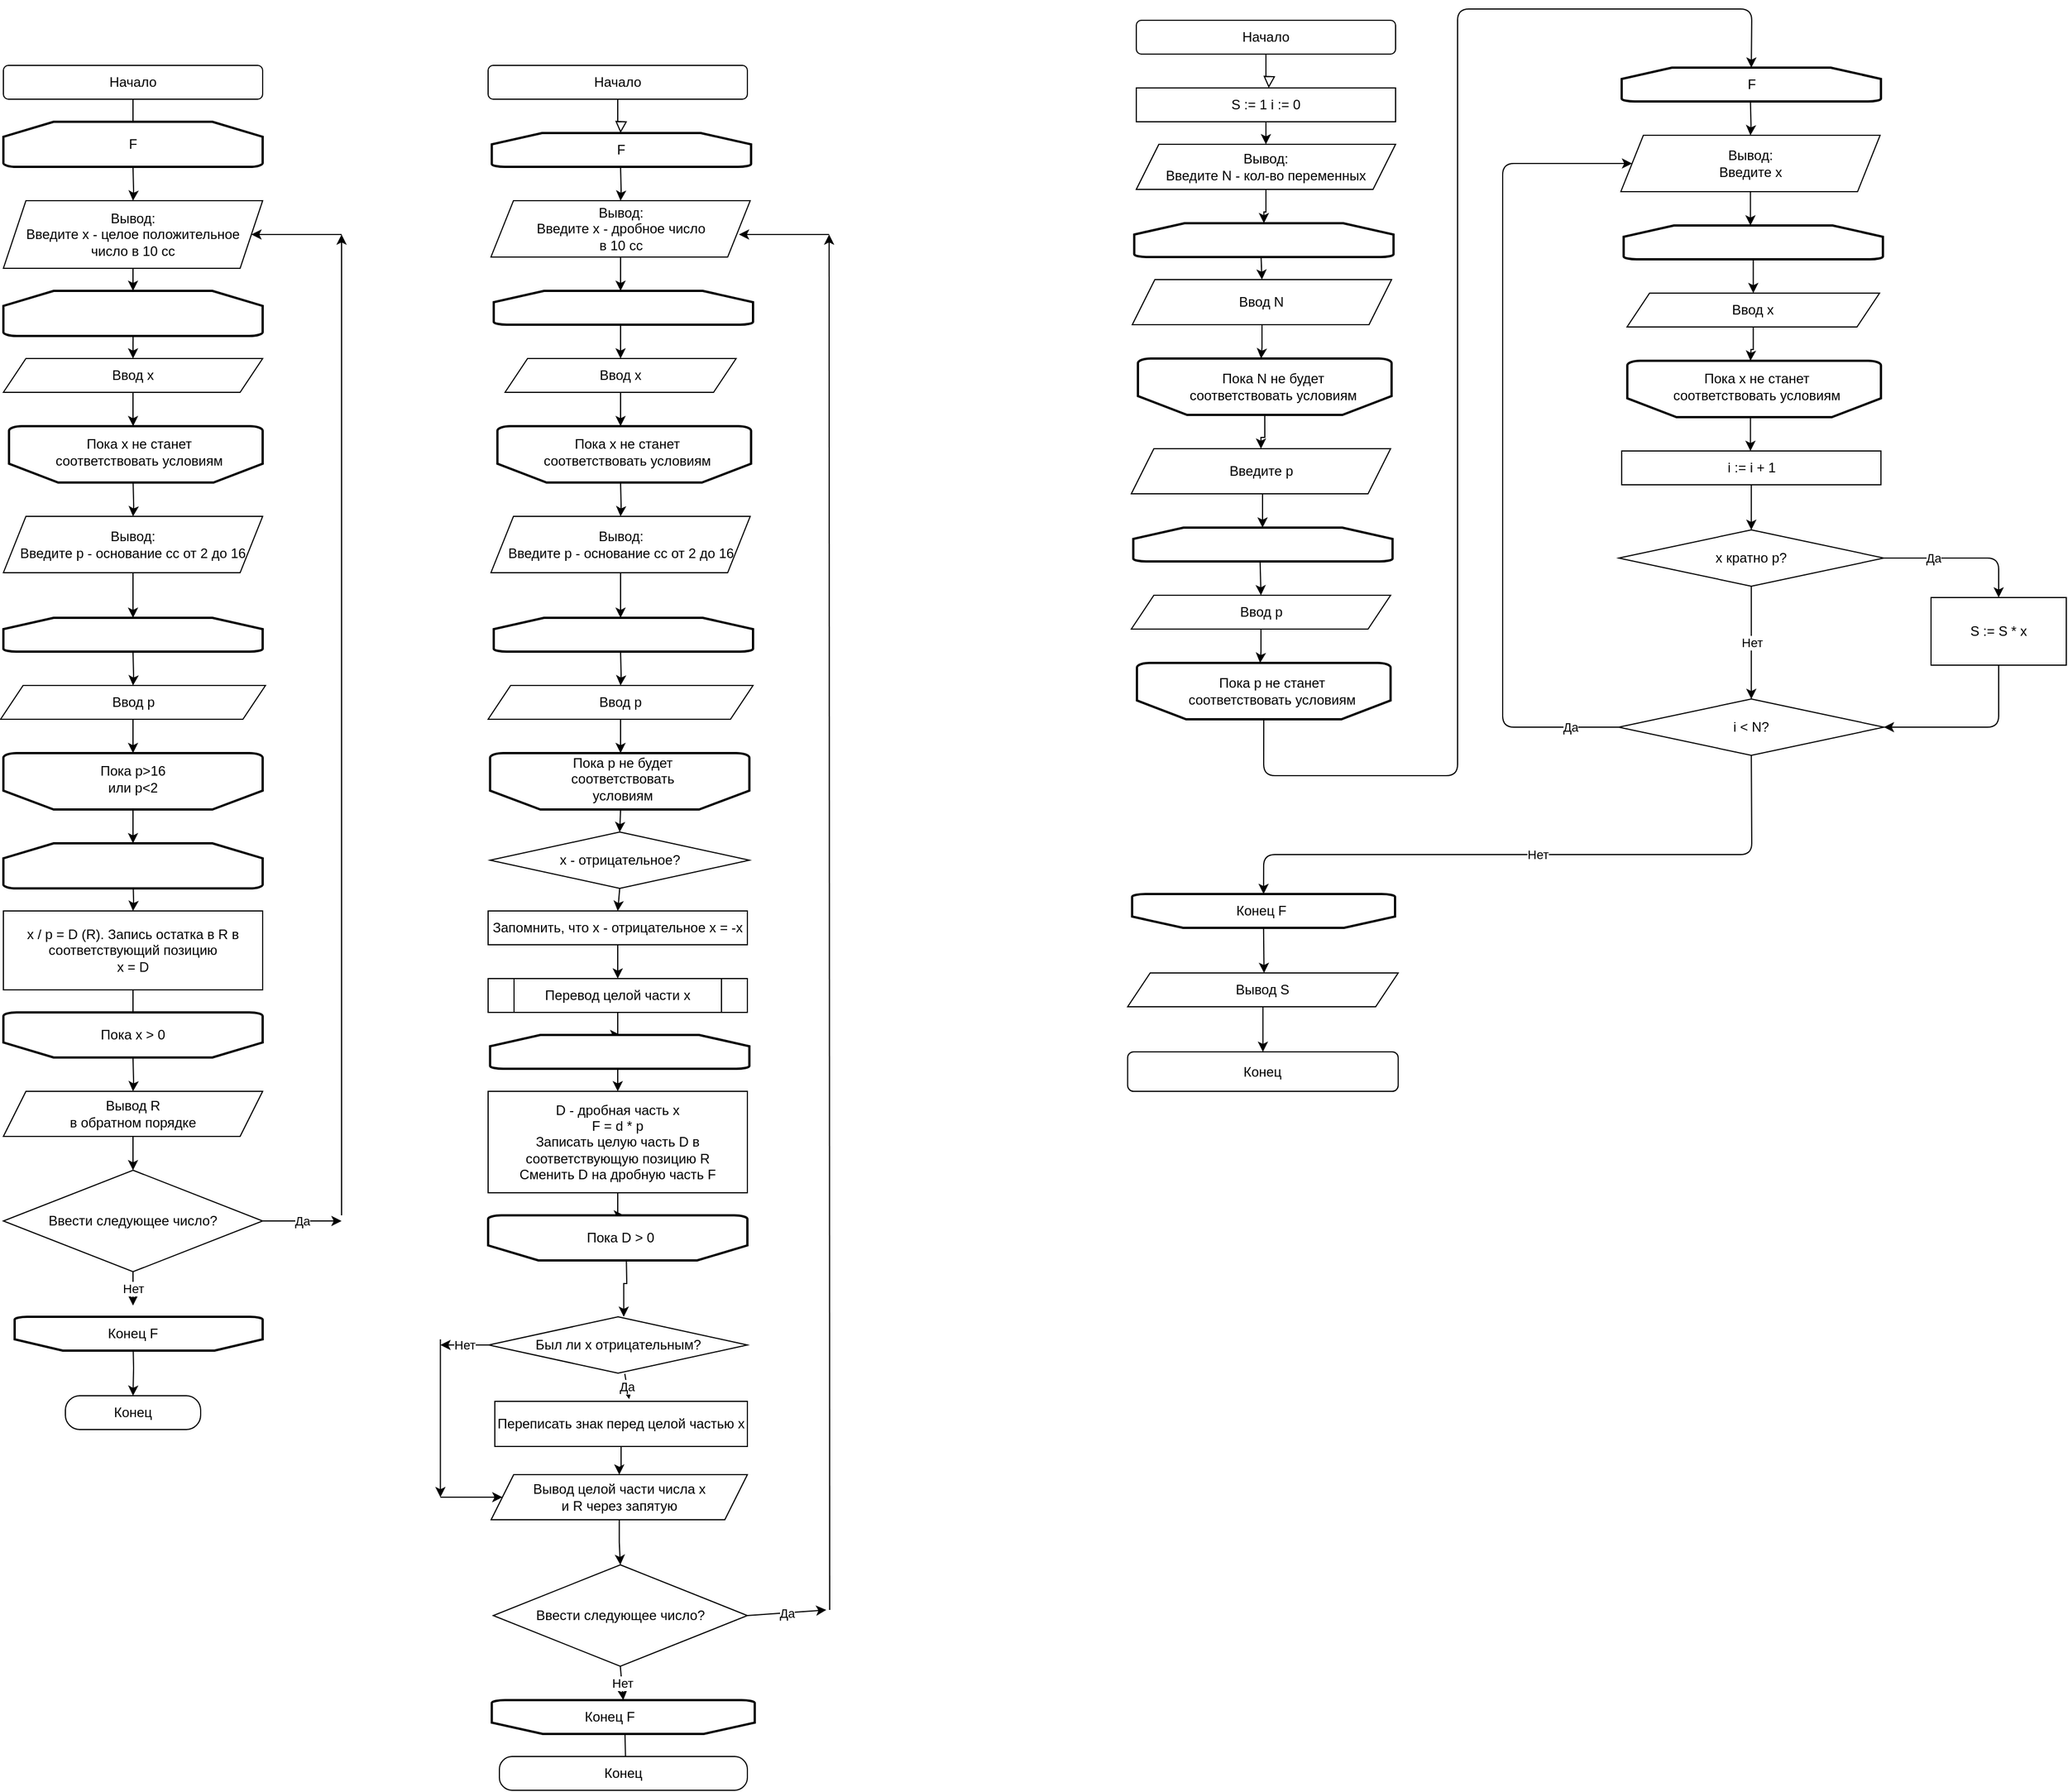 <mxfile version="13.9.2" type="github">
  <diagram id="C5RBs43oDa-KdzZeNtuy" name="Page-1">
    <mxGraphModel dx="1360" dy="803" grid="1" gridSize="10" guides="1" tooltips="1" connect="1" arrows="1" fold="1" page="1" pageScale="1" pageWidth="3300" pageHeight="4681" math="0" shadow="0">
      <root>
        <mxCell id="WIyWlLk6GJQsqaUBKTNV-0" />
        <mxCell id="WIyWlLk6GJQsqaUBKTNV-1" parent="WIyWlLk6GJQsqaUBKTNV-0" />
        <mxCell id="WIyWlLk6GJQsqaUBKTNV-2" value="" style="rounded=0;html=1;jettySize=auto;orthogonalLoop=1;fontSize=11;endArrow=block;endFill=0;endSize=8;strokeWidth=1;shadow=0;labelBackgroundColor=none;edgeStyle=orthogonalEdgeStyle;entryX=0.5;entryY=0;entryDx=0;entryDy=0;" parent="WIyWlLk6GJQsqaUBKTNV-1" source="WIyWlLk6GJQsqaUBKTNV-3" edge="1">
          <mxGeometry relative="1" as="geometry">
            <mxPoint x="255" y="150" as="targetPoint" />
          </mxGeometry>
        </mxCell>
        <mxCell id="WIyWlLk6GJQsqaUBKTNV-3" value="Начало" style="rounded=1;whiteSpace=wrap;html=1;fontSize=12;glass=0;strokeWidth=1;shadow=0;" parent="WIyWlLk6GJQsqaUBKTNV-1" vertex="1">
          <mxGeometry x="140" y="90" width="230" height="30" as="geometry" />
        </mxCell>
        <mxCell id="dPusZcTZQIjrzUYtyK6u-123" value="" style="edgeStyle=orthogonalEdgeStyle;rounded=0;orthogonalLoop=1;jettySize=auto;html=1;" parent="WIyWlLk6GJQsqaUBKTNV-1" target="dPusZcTZQIjrzUYtyK6u-11" edge="1">
          <mxGeometry relative="1" as="geometry">
            <mxPoint x="255" y="180" as="sourcePoint" />
          </mxGeometry>
        </mxCell>
        <mxCell id="dPusZcTZQIjrzUYtyK6u-129" style="edgeStyle=orthogonalEdgeStyle;rounded=0;orthogonalLoop=1;jettySize=auto;html=1;entryX=0.5;entryY=0;entryDx=0;entryDy=0;" parent="WIyWlLk6GJQsqaUBKTNV-1" target="dPusZcTZQIjrzUYtyK6u-7" edge="1">
          <mxGeometry relative="1" as="geometry">
            <mxPoint x="255.1" y="320" as="sourcePoint" />
          </mxGeometry>
        </mxCell>
        <mxCell id="dPusZcTZQIjrzUYtyK6u-10" value="" style="edgeStyle=orthogonalEdgeStyle;rounded=0;orthogonalLoop=1;jettySize=auto;html=1;" parent="WIyWlLk6GJQsqaUBKTNV-1" source="dPusZcTZQIjrzUYtyK6u-7" edge="1">
          <mxGeometry relative="1" as="geometry">
            <mxPoint x="255.1" y="410" as="targetPoint" />
          </mxGeometry>
        </mxCell>
        <mxCell id="dPusZcTZQIjrzUYtyK6u-7" value="Ввод x" style="shape=parallelogram;perimeter=parallelogramPerimeter;whiteSpace=wrap;html=1;fixedSize=1;" parent="WIyWlLk6GJQsqaUBKTNV-1" vertex="1">
          <mxGeometry x="140" y="350" width="230" height="30" as="geometry" />
        </mxCell>
        <mxCell id="dPusZcTZQIjrzUYtyK6u-13" value="" style="edgeStyle=orthogonalEdgeStyle;rounded=0;orthogonalLoop=1;jettySize=auto;html=1;" parent="WIyWlLk6GJQsqaUBKTNV-1" target="dPusZcTZQIjrzUYtyK6u-12" edge="1">
          <mxGeometry relative="1" as="geometry">
            <mxPoint x="255.1" y="460" as="sourcePoint" />
          </mxGeometry>
        </mxCell>
        <mxCell id="dPusZcTZQIjrzUYtyK6u-128" style="edgeStyle=orthogonalEdgeStyle;rounded=0;orthogonalLoop=1;jettySize=auto;html=1;entryX=0.5;entryY=0;entryDx=0;entryDy=0;" parent="WIyWlLk6GJQsqaUBKTNV-1" source="dPusZcTZQIjrzUYtyK6u-11" edge="1">
          <mxGeometry relative="1" as="geometry">
            <mxPoint x="255" y="290" as="targetPoint" />
          </mxGeometry>
        </mxCell>
        <mxCell id="dPusZcTZQIjrzUYtyK6u-11" value="Вывод:&lt;br&gt;&lt;div&gt;Введите x - целое положительное&lt;/div&gt;&lt;div&gt;число в 10 сс&lt;br&gt;&lt;/div&gt;" style="shape=parallelogram;perimeter=parallelogramPerimeter;whiteSpace=wrap;html=1;fixedSize=1;" parent="WIyWlLk6GJQsqaUBKTNV-1" vertex="1">
          <mxGeometry x="140" y="210" width="230" height="60" as="geometry" />
        </mxCell>
        <mxCell id="dPusZcTZQIjrzUYtyK6u-16" value="" style="edgeStyle=orthogonalEdgeStyle;rounded=0;orthogonalLoop=1;jettySize=auto;html=1;" parent="WIyWlLk6GJQsqaUBKTNV-1" source="dPusZcTZQIjrzUYtyK6u-12" edge="1">
          <mxGeometry relative="1" as="geometry">
            <mxPoint x="255" y="580" as="targetPoint" />
          </mxGeometry>
        </mxCell>
        <mxCell id="dPusZcTZQIjrzUYtyK6u-12" value="Вывод:&lt;br&gt;&lt;div&gt;Введите p - основание сс от 2 до 16&lt;br&gt;&lt;/div&gt;" style="shape=parallelogram;perimeter=parallelogramPerimeter;whiteSpace=wrap;html=1;fixedSize=1;" parent="WIyWlLk6GJQsqaUBKTNV-1" vertex="1">
          <mxGeometry x="140" y="490" width="230" height="50" as="geometry" />
        </mxCell>
        <mxCell id="dPusZcTZQIjrzUYtyK6u-17" value="" style="edgeStyle=orthogonalEdgeStyle;rounded=0;orthogonalLoop=1;jettySize=auto;html=1;" parent="WIyWlLk6GJQsqaUBKTNV-1" target="dPusZcTZQIjrzUYtyK6u-15" edge="1">
          <mxGeometry relative="1" as="geometry">
            <mxPoint x="255" y="610" as="sourcePoint" />
          </mxGeometry>
        </mxCell>
        <mxCell id="dPusZcTZQIjrzUYtyK6u-32" value="" style="edgeStyle=orthogonalEdgeStyle;rounded=0;orthogonalLoop=1;jettySize=auto;html=1;" parent="WIyWlLk6GJQsqaUBKTNV-1" source="dPusZcTZQIjrzUYtyK6u-15" edge="1">
          <mxGeometry relative="1" as="geometry">
            <mxPoint x="255" y="700" as="targetPoint" />
          </mxGeometry>
        </mxCell>
        <mxCell id="dPusZcTZQIjrzUYtyK6u-15" value="Ввод p" style="shape=parallelogram;perimeter=parallelogramPerimeter;whiteSpace=wrap;html=1;fixedSize=1;" parent="WIyWlLk6GJQsqaUBKTNV-1" vertex="1">
          <mxGeometry x="137.5" y="640" width="235" height="30" as="geometry" />
        </mxCell>
        <mxCell id="dPusZcTZQIjrzUYtyK6u-31" value="" style="edgeStyle=orthogonalEdgeStyle;rounded=0;orthogonalLoop=1;jettySize=auto;html=1;" parent="WIyWlLk6GJQsqaUBKTNV-1" edge="1">
          <mxGeometry relative="1" as="geometry">
            <mxPoint x="255" y="750" as="sourcePoint" />
            <mxPoint x="255" y="780" as="targetPoint" />
          </mxGeometry>
        </mxCell>
        <mxCell id="dPusZcTZQIjrzUYtyK6u-30" value="" style="edgeStyle=orthogonalEdgeStyle;rounded=0;orthogonalLoop=1;jettySize=auto;html=1;" parent="WIyWlLk6GJQsqaUBKTNV-1" target="dPusZcTZQIjrzUYtyK6u-20" edge="1">
          <mxGeometry relative="1" as="geometry">
            <mxPoint x="255" y="810" as="sourcePoint" />
          </mxGeometry>
        </mxCell>
        <mxCell id="dPusZcTZQIjrzUYtyK6u-29" value="" style="edgeStyle=orthogonalEdgeStyle;rounded=0;orthogonalLoop=1;jettySize=auto;html=1;" parent="WIyWlLk6GJQsqaUBKTNV-1" source="dPusZcTZQIjrzUYtyK6u-20" edge="1">
          <mxGeometry relative="1" as="geometry">
            <mxPoint x="255" y="940" as="targetPoint" />
          </mxGeometry>
        </mxCell>
        <mxCell id="dPusZcTZQIjrzUYtyK6u-20" value="&lt;div&gt;x / p = D (R). Запись остатка в R в соответствующий позицию&lt;/div&gt;&lt;div&gt;x = D&lt;br&gt;&lt;/div&gt;" style="rounded=0;whiteSpace=wrap;html=1;" parent="WIyWlLk6GJQsqaUBKTNV-1" vertex="1">
          <mxGeometry x="140" y="840" width="230" height="70" as="geometry" />
        </mxCell>
        <mxCell id="dPusZcTZQIjrzUYtyK6u-28" value="" style="edgeStyle=orthogonalEdgeStyle;rounded=0;orthogonalLoop=1;jettySize=auto;html=1;" parent="WIyWlLk6GJQsqaUBKTNV-1" target="dPusZcTZQIjrzUYtyK6u-22" edge="1">
          <mxGeometry relative="1" as="geometry">
            <mxPoint x="255" y="970" as="sourcePoint" />
          </mxGeometry>
        </mxCell>
        <mxCell id="dPusZcTZQIjrzUYtyK6u-27" value="" style="edgeStyle=orthogonalEdgeStyle;rounded=0;orthogonalLoop=1;jettySize=auto;html=1;" parent="WIyWlLk6GJQsqaUBKTNV-1" source="dPusZcTZQIjrzUYtyK6u-22" target="dPusZcTZQIjrzUYtyK6u-23" edge="1">
          <mxGeometry relative="1" as="geometry" />
        </mxCell>
        <mxCell id="dPusZcTZQIjrzUYtyK6u-22" value="&lt;div&gt;Вывод R&lt;br&gt;&lt;/div&gt;&lt;div&gt;в обратном порядке&lt;br&gt;&lt;/div&gt;" style="shape=parallelogram;perimeter=parallelogramPerimeter;whiteSpace=wrap;html=1;fixedSize=1;" parent="WIyWlLk6GJQsqaUBKTNV-1" vertex="1">
          <mxGeometry x="140" y="1000" width="230" height="40" as="geometry" />
        </mxCell>
        <mxCell id="dPusZcTZQIjrzUYtyK6u-23" value="Ввести следующее число?" style="rhombus;whiteSpace=wrap;html=1;" parent="WIyWlLk6GJQsqaUBKTNV-1" vertex="1">
          <mxGeometry x="140" y="1070" width="230" height="90" as="geometry" />
        </mxCell>
        <mxCell id="dPusZcTZQIjrzUYtyK6u-26" value="" style="edgeStyle=orthogonalEdgeStyle;rounded=0;orthogonalLoop=1;jettySize=auto;html=1;" parent="WIyWlLk6GJQsqaUBKTNV-1" target="dPusZcTZQIjrzUYtyK6u-25" edge="1">
          <mxGeometry relative="1" as="geometry">
            <mxPoint x="255" y="1220" as="sourcePoint" />
          </mxGeometry>
        </mxCell>
        <mxCell id="dPusZcTZQIjrzUYtyK6u-25" value="Конец" style="rounded=1;whiteSpace=wrap;html=1;arcSize=43;" parent="WIyWlLk6GJQsqaUBKTNV-1" vertex="1">
          <mxGeometry x="195" y="1270" width="120" height="30" as="geometry" />
        </mxCell>
        <mxCell id="dPusZcTZQIjrzUYtyK6u-43" value="" style="endArrow=classic;html=1;exitX=0.5;exitY=1;exitDx=0;exitDy=0;entryX=0.5;entryY=1;entryDx=0;entryDy=0;" parent="WIyWlLk6GJQsqaUBKTNV-1" source="dPusZcTZQIjrzUYtyK6u-23" edge="1">
          <mxGeometry relative="1" as="geometry">
            <mxPoint x="200.01" y="1790" as="sourcePoint" />
            <mxPoint x="255" y="1190" as="targetPoint" />
          </mxGeometry>
        </mxCell>
        <mxCell id="dPusZcTZQIjrzUYtyK6u-44" value="Нет" style="edgeLabel;resizable=0;html=1;align=center;verticalAlign=middle;" parent="dPusZcTZQIjrzUYtyK6u-43" connectable="0" vertex="1">
          <mxGeometry relative="1" as="geometry" />
        </mxCell>
        <mxCell id="dPusZcTZQIjrzUYtyK6u-130" value="" style="endArrow=classic;html=1;exitX=1;exitY=0.5;exitDx=0;exitDy=0;" parent="WIyWlLk6GJQsqaUBKTNV-1" source="dPusZcTZQIjrzUYtyK6u-23" edge="1">
          <mxGeometry relative="1" as="geometry">
            <mxPoint x="350" y="1120" as="sourcePoint" />
            <mxPoint x="440" y="1115" as="targetPoint" />
          </mxGeometry>
        </mxCell>
        <mxCell id="dPusZcTZQIjrzUYtyK6u-131" value="Да" style="edgeLabel;resizable=0;html=1;align=center;verticalAlign=middle;" parent="dPusZcTZQIjrzUYtyK6u-130" connectable="0" vertex="1">
          <mxGeometry relative="1" as="geometry" />
        </mxCell>
        <mxCell id="dPusZcTZQIjrzUYtyK6u-134" value="" style="endArrow=classic;html=1;" parent="WIyWlLk6GJQsqaUBKTNV-1" edge="1">
          <mxGeometry width="50" height="50" relative="1" as="geometry">
            <mxPoint x="440" y="1110" as="sourcePoint" />
            <mxPoint x="440" y="240" as="targetPoint" />
          </mxGeometry>
        </mxCell>
        <mxCell id="dPusZcTZQIjrzUYtyK6u-135" value="" style="endArrow=classic;html=1;" parent="WIyWlLk6GJQsqaUBKTNV-1" edge="1">
          <mxGeometry width="50" height="50" relative="1" as="geometry">
            <mxPoint x="440" y="240" as="sourcePoint" />
            <mxPoint x="360" y="240" as="targetPoint" />
          </mxGeometry>
        </mxCell>
        <mxCell id="dPusZcTZQIjrzUYtyK6u-136" value="" style="rounded=0;html=1;jettySize=auto;orthogonalLoop=1;fontSize=11;endArrow=block;endFill=0;endSize=8;strokeWidth=1;shadow=0;labelBackgroundColor=none;edgeStyle=orthogonalEdgeStyle;entryX=0.5;entryY=0;entryDx=0;entryDy=0;" parent="WIyWlLk6GJQsqaUBKTNV-1" source="dPusZcTZQIjrzUYtyK6u-137" edge="1">
          <mxGeometry relative="1" as="geometry">
            <mxPoint x="687.5" y="150" as="targetPoint" />
          </mxGeometry>
        </mxCell>
        <mxCell id="dPusZcTZQIjrzUYtyK6u-137" value="Начало" style="rounded=1;whiteSpace=wrap;html=1;fontSize=12;glass=0;strokeWidth=1;shadow=0;" parent="WIyWlLk6GJQsqaUBKTNV-1" vertex="1">
          <mxGeometry x="570" y="90" width="230" height="30" as="geometry" />
        </mxCell>
        <mxCell id="dPusZcTZQIjrzUYtyK6u-138" value="" style="edgeStyle=orthogonalEdgeStyle;rounded=0;orthogonalLoop=1;jettySize=auto;html=1;" parent="WIyWlLk6GJQsqaUBKTNV-1" target="dPusZcTZQIjrzUYtyK6u-147" edge="1">
          <mxGeometry relative="1" as="geometry">
            <mxPoint x="687.5" y="180" as="sourcePoint" />
          </mxGeometry>
        </mxCell>
        <mxCell id="dPusZcTZQIjrzUYtyK6u-140" style="edgeStyle=orthogonalEdgeStyle;rounded=0;orthogonalLoop=1;jettySize=auto;html=1;entryX=0.5;entryY=0;entryDx=0;entryDy=0;" parent="WIyWlLk6GJQsqaUBKTNV-1" target="dPusZcTZQIjrzUYtyK6u-143" edge="1">
          <mxGeometry relative="1" as="geometry">
            <mxPoint x="687.5" y="320" as="sourcePoint" />
          </mxGeometry>
        </mxCell>
        <mxCell id="dPusZcTZQIjrzUYtyK6u-142" value="" style="edgeStyle=orthogonalEdgeStyle;rounded=0;orthogonalLoop=1;jettySize=auto;html=1;" parent="WIyWlLk6GJQsqaUBKTNV-1" source="dPusZcTZQIjrzUYtyK6u-143" edge="1">
          <mxGeometry relative="1" as="geometry">
            <mxPoint x="687.5" y="410" as="targetPoint" />
          </mxGeometry>
        </mxCell>
        <mxCell id="dPusZcTZQIjrzUYtyK6u-143" value="Ввод x" style="shape=parallelogram;perimeter=parallelogramPerimeter;whiteSpace=wrap;html=1;fixedSize=1;" parent="WIyWlLk6GJQsqaUBKTNV-1" vertex="1">
          <mxGeometry x="585.01" y="350" width="205" height="30" as="geometry" />
        </mxCell>
        <mxCell id="dPusZcTZQIjrzUYtyK6u-144" value="" style="edgeStyle=orthogonalEdgeStyle;rounded=0;orthogonalLoop=1;jettySize=auto;html=1;" parent="WIyWlLk6GJQsqaUBKTNV-1" target="dPusZcTZQIjrzUYtyK6u-149" edge="1">
          <mxGeometry relative="1" as="geometry">
            <mxPoint x="687.5" y="460" as="sourcePoint" />
          </mxGeometry>
        </mxCell>
        <mxCell id="dPusZcTZQIjrzUYtyK6u-146" style="edgeStyle=orthogonalEdgeStyle;rounded=0;orthogonalLoop=1;jettySize=auto;html=1;entryX=0.5;entryY=0;entryDx=0;entryDy=0;" parent="WIyWlLk6GJQsqaUBKTNV-1" source="dPusZcTZQIjrzUYtyK6u-147" edge="1">
          <mxGeometry relative="1" as="geometry">
            <mxPoint x="687.5" y="290" as="targetPoint" />
          </mxGeometry>
        </mxCell>
        <mxCell id="dPusZcTZQIjrzUYtyK6u-147" value="Вывод:&lt;br&gt;&lt;div&gt;Введите x - дробное число&lt;/div&gt;&lt;div&gt;в 10 сс&lt;br&gt;&lt;/div&gt;" style="shape=parallelogram;perimeter=parallelogramPerimeter;whiteSpace=wrap;html=1;fixedSize=1;" parent="WIyWlLk6GJQsqaUBKTNV-1" vertex="1">
          <mxGeometry x="572.5" y="210" width="230" height="50" as="geometry" />
        </mxCell>
        <mxCell id="dPusZcTZQIjrzUYtyK6u-148" value="" style="edgeStyle=orthogonalEdgeStyle;rounded=0;orthogonalLoop=1;jettySize=auto;html=1;" parent="WIyWlLk6GJQsqaUBKTNV-1" source="dPusZcTZQIjrzUYtyK6u-149" edge="1">
          <mxGeometry relative="1" as="geometry">
            <mxPoint x="687.5" y="580" as="targetPoint" />
          </mxGeometry>
        </mxCell>
        <mxCell id="dPusZcTZQIjrzUYtyK6u-149" value="Вывод:&lt;br&gt;&lt;div&gt;Введите p - основание сс от 2 до 16&lt;br&gt;&lt;/div&gt;" style="shape=parallelogram;perimeter=parallelogramPerimeter;whiteSpace=wrap;html=1;fixedSize=1;" parent="WIyWlLk6GJQsqaUBKTNV-1" vertex="1">
          <mxGeometry x="572.5" y="490" width="230" height="50" as="geometry" />
        </mxCell>
        <mxCell id="dPusZcTZQIjrzUYtyK6u-150" value="" style="edgeStyle=orthogonalEdgeStyle;rounded=0;orthogonalLoop=1;jettySize=auto;html=1;" parent="WIyWlLk6GJQsqaUBKTNV-1" target="dPusZcTZQIjrzUYtyK6u-153" edge="1">
          <mxGeometry relative="1" as="geometry">
            <mxPoint x="687.5" y="610" as="sourcePoint" />
          </mxGeometry>
        </mxCell>
        <mxCell id="dPusZcTZQIjrzUYtyK6u-152" value="" style="edgeStyle=orthogonalEdgeStyle;rounded=0;orthogonalLoop=1;jettySize=auto;html=1;" parent="WIyWlLk6GJQsqaUBKTNV-1" source="dPusZcTZQIjrzUYtyK6u-153" edge="1">
          <mxGeometry relative="1" as="geometry">
            <mxPoint x="687.5" y="700" as="targetPoint" />
          </mxGeometry>
        </mxCell>
        <mxCell id="dPusZcTZQIjrzUYtyK6u-153" value="Ввод p" style="shape=parallelogram;perimeter=parallelogramPerimeter;whiteSpace=wrap;html=1;fixedSize=1;" parent="WIyWlLk6GJQsqaUBKTNV-1" vertex="1">
          <mxGeometry x="570" y="640" width="235" height="30" as="geometry" />
        </mxCell>
        <mxCell id="dPusZcTZQIjrzUYtyK6u-162" value="" style="edgeStyle=orthogonalEdgeStyle;rounded=0;orthogonalLoop=1;jettySize=auto;html=1;" parent="WIyWlLk6GJQsqaUBKTNV-1" source="dPusZcTZQIjrzUYtyK6u-163" target="dPusZcTZQIjrzUYtyK6u-164" edge="1">
          <mxGeometry relative="1" as="geometry" />
        </mxCell>
        <mxCell id="dPusZcTZQIjrzUYtyK6u-163" value="&lt;div&gt;Вывод целой части числа x&lt;/div&gt;&lt;div&gt;и R через запятую&lt;br&gt;&lt;/div&gt;" style="shape=parallelogram;perimeter=parallelogramPerimeter;whiteSpace=wrap;html=1;fixedSize=1;" parent="WIyWlLk6GJQsqaUBKTNV-1" vertex="1">
          <mxGeometry x="572.68" y="1340" width="227.32" height="40" as="geometry" />
        </mxCell>
        <mxCell id="dPusZcTZQIjrzUYtyK6u-164" value="Ввести следующее число?" style="rhombus;whiteSpace=wrap;html=1;" parent="WIyWlLk6GJQsqaUBKTNV-1" vertex="1">
          <mxGeometry x="574.57" y="1420" width="225.43" height="90" as="geometry" />
        </mxCell>
        <mxCell id="dPusZcTZQIjrzUYtyK6u-165" value="" style="edgeStyle=orthogonalEdgeStyle;rounded=0;orthogonalLoop=1;jettySize=auto;html=1;" parent="WIyWlLk6GJQsqaUBKTNV-1" target="dPusZcTZQIjrzUYtyK6u-167" edge="1">
          <mxGeometry relative="1" as="geometry">
            <mxPoint x="691.4" y="1570" as="sourcePoint" />
          </mxGeometry>
        </mxCell>
        <mxCell id="dPusZcTZQIjrzUYtyK6u-167" value="Конец" style="rounded=1;whiteSpace=wrap;html=1;arcSize=38;" parent="WIyWlLk6GJQsqaUBKTNV-1" vertex="1">
          <mxGeometry x="580" y="1590" width="220" height="30" as="geometry" />
        </mxCell>
        <mxCell id="dPusZcTZQIjrzUYtyK6u-168" value="" style="endArrow=classic;html=1;exitX=0.5;exitY=1;exitDx=0;exitDy=0;entryX=0.5;entryY=1;entryDx=0;entryDy=0;entryPerimeter=0;" parent="WIyWlLk6GJQsqaUBKTNV-1" source="dPusZcTZQIjrzUYtyK6u-164" target="oRVeL057tvqpBoIjcB5y-27" edge="1">
          <mxGeometry relative="1" as="geometry">
            <mxPoint x="610.19" y="2140" as="sourcePoint" />
            <mxPoint x="691.34" y="1540" as="targetPoint" />
          </mxGeometry>
        </mxCell>
        <mxCell id="dPusZcTZQIjrzUYtyK6u-169" value="Нет" style="edgeLabel;resizable=0;html=1;align=center;verticalAlign=middle;" parent="dPusZcTZQIjrzUYtyK6u-168" connectable="0" vertex="1">
          <mxGeometry relative="1" as="geometry" />
        </mxCell>
        <mxCell id="dPusZcTZQIjrzUYtyK6u-170" value="" style="endArrow=classic;html=1;exitX=1;exitY=0.5;exitDx=0;exitDy=0;" parent="WIyWlLk6GJQsqaUBKTNV-1" source="dPusZcTZQIjrzUYtyK6u-164" edge="1">
          <mxGeometry relative="1" as="geometry">
            <mxPoint x="782.5" y="1460" as="sourcePoint" />
            <mxPoint x="870" y="1460" as="targetPoint" />
          </mxGeometry>
        </mxCell>
        <mxCell id="dPusZcTZQIjrzUYtyK6u-171" value="Да" style="edgeLabel;resizable=0;html=1;align=center;verticalAlign=middle;" parent="dPusZcTZQIjrzUYtyK6u-170" connectable="0" vertex="1">
          <mxGeometry relative="1" as="geometry" />
        </mxCell>
        <mxCell id="dPusZcTZQIjrzUYtyK6u-172" value="" style="endArrow=classic;html=1;" parent="WIyWlLk6GJQsqaUBKTNV-1" edge="1">
          <mxGeometry width="50" height="50" relative="1" as="geometry">
            <mxPoint x="873" y="1460" as="sourcePoint" />
            <mxPoint x="872.5" y="240" as="targetPoint" />
          </mxGeometry>
        </mxCell>
        <mxCell id="dPusZcTZQIjrzUYtyK6u-173" value="" style="endArrow=classic;html=1;" parent="WIyWlLk6GJQsqaUBKTNV-1" edge="1">
          <mxGeometry width="50" height="50" relative="1" as="geometry">
            <mxPoint x="872.5" y="240" as="sourcePoint" />
            <mxPoint x="792.5" y="240" as="targetPoint" />
          </mxGeometry>
        </mxCell>
        <mxCell id="dPusZcTZQIjrzUYtyK6u-174" value="x - отрицательное?" style="rhombus;whiteSpace=wrap;html=1;" parent="WIyWlLk6GJQsqaUBKTNV-1" vertex="1">
          <mxGeometry x="571.75" y="770" width="230" height="50" as="geometry" />
        </mxCell>
        <mxCell id="dPusZcTZQIjrzUYtyK6u-200" style="edgeStyle=orthogonalEdgeStyle;rounded=0;orthogonalLoop=1;jettySize=auto;html=1;entryX=0.5;entryY=0;entryDx=0;entryDy=0;" parent="WIyWlLk6GJQsqaUBKTNV-1" source="dPusZcTZQIjrzUYtyK6u-175" target="dPusZcTZQIjrzUYtyK6u-176" edge="1">
          <mxGeometry relative="1" as="geometry" />
        </mxCell>
        <mxCell id="dPusZcTZQIjrzUYtyK6u-175" value="Запомнить, что x - отрицательное x = -x" style="rounded=0;whiteSpace=wrap;html=1;" parent="WIyWlLk6GJQsqaUBKTNV-1" vertex="1">
          <mxGeometry x="570" y="840" width="230" height="30" as="geometry" />
        </mxCell>
        <mxCell id="dPusZcTZQIjrzUYtyK6u-197" style="edgeStyle=orthogonalEdgeStyle;rounded=0;orthogonalLoop=1;jettySize=auto;html=1;entryX=0.482;entryY=0;entryDx=0;entryDy=0;entryPerimeter=0;" parent="WIyWlLk6GJQsqaUBKTNV-1" source="dPusZcTZQIjrzUYtyK6u-176" edge="1">
          <mxGeometry relative="1" as="geometry">
            <mxPoint x="686.76" y="950" as="targetPoint" />
          </mxGeometry>
        </mxCell>
        <mxCell id="dPusZcTZQIjrzUYtyK6u-176" value="Перевод целой части x" style="shape=process;whiteSpace=wrap;html=1;backgroundOutline=1;" parent="WIyWlLk6GJQsqaUBKTNV-1" vertex="1">
          <mxGeometry x="570" y="900" width="230" height="30" as="geometry" />
        </mxCell>
        <mxCell id="dPusZcTZQIjrzUYtyK6u-195" style="edgeStyle=orthogonalEdgeStyle;rounded=0;orthogonalLoop=1;jettySize=auto;html=1;entryX=0.5;entryY=0;entryDx=0;entryDy=0;" parent="WIyWlLk6GJQsqaUBKTNV-1" target="dPusZcTZQIjrzUYtyK6u-178" edge="1">
          <mxGeometry relative="1" as="geometry">
            <mxPoint x="690" y="980" as="sourcePoint" />
          </mxGeometry>
        </mxCell>
        <mxCell id="dPusZcTZQIjrzUYtyK6u-191" style="edgeStyle=orthogonalEdgeStyle;rounded=0;orthogonalLoop=1;jettySize=auto;html=1;entryX=0.514;entryY=1;entryDx=0;entryDy=0;entryPerimeter=0;" parent="WIyWlLk6GJQsqaUBKTNV-1" source="dPusZcTZQIjrzUYtyK6u-178" edge="1">
          <mxGeometry relative="1" as="geometry">
            <mxPoint x="689.98" y="1110" as="targetPoint" />
          </mxGeometry>
        </mxCell>
        <mxCell id="dPusZcTZQIjrzUYtyK6u-178" value="&lt;div&gt;D - дробная часть x&lt;/div&gt;&lt;div&gt;F = d * p&lt;/div&gt;&lt;div&gt;Записать целую часть D в соответствующую позицию R&lt;/div&gt;&lt;div&gt;Сменить D на дробную часть F&lt;br&gt;&lt;/div&gt;" style="rounded=0;whiteSpace=wrap;html=1;" parent="WIyWlLk6GJQsqaUBKTNV-1" vertex="1">
          <mxGeometry x="570" y="1000" width="230" height="90" as="geometry" />
        </mxCell>
        <mxCell id="dPusZcTZQIjrzUYtyK6u-194" style="edgeStyle=orthogonalEdgeStyle;rounded=0;orthogonalLoop=1;jettySize=auto;html=1;entryX=0.522;entryY=0;entryDx=0;entryDy=0;entryPerimeter=0;" parent="WIyWlLk6GJQsqaUBKTNV-1" target="dPusZcTZQIjrzUYtyK6u-180" edge="1">
          <mxGeometry relative="1" as="geometry">
            <mxPoint x="692.5" y="1140" as="sourcePoint" />
          </mxGeometry>
        </mxCell>
        <mxCell id="dPusZcTZQIjrzUYtyK6u-180" value="Был ли x отрицательным?" style="rhombus;whiteSpace=wrap;html=1;" parent="WIyWlLk6GJQsqaUBKTNV-1" vertex="1">
          <mxGeometry x="570.56" y="1200" width="229.44" height="50" as="geometry" />
        </mxCell>
        <mxCell id="dPusZcTZQIjrzUYtyK6u-188" value="" style="edgeStyle=orthogonalEdgeStyle;rounded=0;orthogonalLoop=1;jettySize=auto;html=1;" parent="WIyWlLk6GJQsqaUBKTNV-1" source="dPusZcTZQIjrzUYtyK6u-181" target="dPusZcTZQIjrzUYtyK6u-163" edge="1">
          <mxGeometry relative="1" as="geometry" />
        </mxCell>
        <mxCell id="dPusZcTZQIjrzUYtyK6u-181" value="Переписать знак перед целой частью x" style="rounded=0;whiteSpace=wrap;html=1;" parent="WIyWlLk6GJQsqaUBKTNV-1" vertex="1">
          <mxGeometry x="575.94" y="1275" width="224.06" height="40" as="geometry" />
        </mxCell>
        <mxCell id="dPusZcTZQIjrzUYtyK6u-182" value="" style="endArrow=classic;html=1;exitX=0;exitY=0.5;exitDx=0;exitDy=0;" parent="WIyWlLk6GJQsqaUBKTNV-1" source="dPusZcTZQIjrzUYtyK6u-180" edge="1">
          <mxGeometry relative="1" as="geometry">
            <mxPoint x="447.68" y="1250" as="sourcePoint" />
            <mxPoint x="527.68" y="1225" as="targetPoint" />
          </mxGeometry>
        </mxCell>
        <mxCell id="dPusZcTZQIjrzUYtyK6u-183" value="Нет" style="edgeLabel;resizable=0;html=1;align=center;verticalAlign=middle;" parent="dPusZcTZQIjrzUYtyK6u-182" connectable="0" vertex="1">
          <mxGeometry relative="1" as="geometry" />
        </mxCell>
        <mxCell id="dPusZcTZQIjrzUYtyK6u-184" value="" style="endArrow=classic;html=1;" parent="WIyWlLk6GJQsqaUBKTNV-1" edge="1">
          <mxGeometry width="50" height="50" relative="1" as="geometry">
            <mxPoint x="527.68" y="1220" as="sourcePoint" />
            <mxPoint x="527.68" y="1360" as="targetPoint" />
          </mxGeometry>
        </mxCell>
        <mxCell id="dPusZcTZQIjrzUYtyK6u-185" value="" style="endArrow=classic;html=1;" parent="WIyWlLk6GJQsqaUBKTNV-1" target="dPusZcTZQIjrzUYtyK6u-163" edge="1">
          <mxGeometry width="50" height="50" relative="1" as="geometry">
            <mxPoint x="527.68" y="1360" as="sourcePoint" />
            <mxPoint x="507.68" y="1360" as="targetPoint" />
          </mxGeometry>
        </mxCell>
        <mxCell id="dPusZcTZQIjrzUYtyK6u-186" value="" style="endArrow=classic;html=1;exitX=0.526;exitY=1.012;exitDx=0;exitDy=0;exitPerimeter=0;entryX=0.532;entryY=-0.05;entryDx=0;entryDy=0;entryPerimeter=0;" parent="WIyWlLk6GJQsqaUBKTNV-1" source="dPusZcTZQIjrzUYtyK6u-180" target="dPusZcTZQIjrzUYtyK6u-181" edge="1">
          <mxGeometry relative="1" as="geometry">
            <mxPoint x="697.68" y="1250" as="sourcePoint" />
            <mxPoint x="797.68" y="1250" as="targetPoint" />
          </mxGeometry>
        </mxCell>
        <mxCell id="dPusZcTZQIjrzUYtyK6u-187" value="&lt;div&gt;Да&lt;/div&gt;" style="edgeLabel;resizable=0;html=1;align=center;verticalAlign=middle;" parent="dPusZcTZQIjrzUYtyK6u-186" connectable="0" vertex="1">
          <mxGeometry relative="1" as="geometry" />
        </mxCell>
        <mxCell id="dPusZcTZQIjrzUYtyK6u-203" value="" style="endArrow=classic;html=1;exitX=0.5;exitY=1;exitDx=0;exitDy=0;entryX=0.5;entryY=0;entryDx=0;entryDy=0;" parent="WIyWlLk6GJQsqaUBKTNV-1" source="dPusZcTZQIjrzUYtyK6u-174" target="dPusZcTZQIjrzUYtyK6u-175" edge="1">
          <mxGeometry width="50" height="50" relative="1" as="geometry">
            <mxPoint x="530" y="870" as="sourcePoint" />
            <mxPoint x="580" y="820" as="targetPoint" />
          </mxGeometry>
        </mxCell>
        <mxCell id="dPusZcTZQIjrzUYtyK6u-205" value="" style="endArrow=classic;html=1;exitX=0.5;exitY=0;exitDx=0;exitDy=0;entryX=0.5;entryY=0;entryDx=0;entryDy=0;" parent="WIyWlLk6GJQsqaUBKTNV-1" target="dPusZcTZQIjrzUYtyK6u-174" edge="1">
          <mxGeometry width="50" height="50" relative="1" as="geometry">
            <mxPoint x="687.51" y="750" as="sourcePoint" />
            <mxPoint x="580" y="780" as="targetPoint" />
          </mxGeometry>
        </mxCell>
        <mxCell id="oRVeL057tvqpBoIjcB5y-0" value="F" style="strokeWidth=2;html=1;shape=mxgraph.flowchart.loop_limit;whiteSpace=wrap;" parent="WIyWlLk6GJQsqaUBKTNV-1" vertex="1">
          <mxGeometry x="140" y="140" width="230" height="40" as="geometry" />
        </mxCell>
        <mxCell id="oRVeL057tvqpBoIjcB5y-1" value="" style="strokeWidth=2;html=1;shape=mxgraph.flowchart.loop_limit;whiteSpace=wrap;" parent="WIyWlLk6GJQsqaUBKTNV-1" vertex="1">
          <mxGeometry x="140" y="290" width="230" height="40" as="geometry" />
        </mxCell>
        <mxCell id="oRVeL057tvqpBoIjcB5y-3" value="" style="strokeWidth=2;html=1;shape=mxgraph.flowchart.loop_limit;whiteSpace=wrap;rotation=-180;" parent="WIyWlLk6GJQsqaUBKTNV-1" vertex="1">
          <mxGeometry x="145" y="410" width="225" height="50" as="geometry" />
        </mxCell>
        <mxCell id="oRVeL057tvqpBoIjcB5y-4" value="Пока x не станет соответствовать условиям" style="text;html=1;strokeColor=none;fillColor=none;align=center;verticalAlign=middle;whiteSpace=wrap;rounded=0;" parent="WIyWlLk6GJQsqaUBKTNV-1" vertex="1">
          <mxGeometry x="177.5" y="410" width="165" height="45" as="geometry" />
        </mxCell>
        <mxCell id="oRVeL057tvqpBoIjcB5y-6" value="" style="strokeWidth=2;html=1;shape=mxgraph.flowchart.loop_limit;whiteSpace=wrap;" parent="WIyWlLk6GJQsqaUBKTNV-1" vertex="1">
          <mxGeometry x="140" y="580" width="230" height="30" as="geometry" />
        </mxCell>
        <mxCell id="oRVeL057tvqpBoIjcB5y-8" value="" style="strokeWidth=2;html=1;shape=mxgraph.flowchart.loop_limit;whiteSpace=wrap;rotation=-180;" parent="WIyWlLk6GJQsqaUBKTNV-1" vertex="1">
          <mxGeometry x="140" y="700" width="230" height="50" as="geometry" />
        </mxCell>
        <mxCell id="oRVeL057tvqpBoIjcB5y-9" value="Пока p&amp;gt;16 или p&amp;lt;2" style="text;html=1;strokeColor=none;fillColor=none;align=center;verticalAlign=middle;whiteSpace=wrap;rounded=0;" parent="WIyWlLk6GJQsqaUBKTNV-1" vertex="1">
          <mxGeometry x="215" y="710" width="80" height="25" as="geometry" />
        </mxCell>
        <mxCell id="oRVeL057tvqpBoIjcB5y-10" value="" style="strokeWidth=2;html=1;shape=mxgraph.flowchart.loop_limit;whiteSpace=wrap;" parent="WIyWlLk6GJQsqaUBKTNV-1" vertex="1">
          <mxGeometry x="140" y="780" width="230" height="40" as="geometry" />
        </mxCell>
        <mxCell id="oRVeL057tvqpBoIjcB5y-11" value="" style="strokeWidth=2;html=1;shape=mxgraph.flowchart.loop_limit;whiteSpace=wrap;rotation=-180;" parent="WIyWlLk6GJQsqaUBKTNV-1" vertex="1">
          <mxGeometry x="140" y="930" width="230" height="40" as="geometry" />
        </mxCell>
        <mxCell id="oRVeL057tvqpBoIjcB5y-12" value="Пока x &amp;gt; 0" style="text;html=1;strokeColor=none;fillColor=none;align=center;verticalAlign=middle;whiteSpace=wrap;rounded=0;" parent="WIyWlLk6GJQsqaUBKTNV-1" vertex="1">
          <mxGeometry x="225" y="940" width="60" height="20" as="geometry" />
        </mxCell>
        <mxCell id="oRVeL057tvqpBoIjcB5y-13" value="" style="strokeWidth=2;html=1;shape=mxgraph.flowchart.loop_limit;whiteSpace=wrap;rotation=-180;" parent="WIyWlLk6GJQsqaUBKTNV-1" vertex="1">
          <mxGeometry x="150" y="1200" width="220" height="30" as="geometry" />
        </mxCell>
        <mxCell id="oRVeL057tvqpBoIjcB5y-15" value="Конец F" style="text;html=1;strokeColor=none;fillColor=none;align=center;verticalAlign=middle;whiteSpace=wrap;rounded=0;" parent="WIyWlLk6GJQsqaUBKTNV-1" vertex="1">
          <mxGeometry x="225" y="1205" width="60" height="20" as="geometry" />
        </mxCell>
        <mxCell id="oRVeL057tvqpBoIjcB5y-16" value="F" style="strokeWidth=2;html=1;shape=mxgraph.flowchart.loop_limit;whiteSpace=wrap;" parent="WIyWlLk6GJQsqaUBKTNV-1" vertex="1">
          <mxGeometry x="573.26" y="150" width="230" height="30" as="geometry" />
        </mxCell>
        <mxCell id="oRVeL057tvqpBoIjcB5y-17" value="" style="strokeWidth=2;html=1;shape=mxgraph.flowchart.loop_limit;whiteSpace=wrap;" parent="WIyWlLk6GJQsqaUBKTNV-1" vertex="1">
          <mxGeometry x="575" y="290" width="230" height="30" as="geometry" />
        </mxCell>
        <mxCell id="oRVeL057tvqpBoIjcB5y-18" value="" style="strokeWidth=2;html=1;shape=mxgraph.flowchart.loop_limit;whiteSpace=wrap;rotation=-180;" parent="WIyWlLk6GJQsqaUBKTNV-1" vertex="1">
          <mxGeometry x="578.26" y="410" width="225" height="50" as="geometry" />
        </mxCell>
        <mxCell id="oRVeL057tvqpBoIjcB5y-19" value="Пока x не станет соответствовать условиям" style="text;html=1;strokeColor=none;fillColor=none;align=center;verticalAlign=middle;whiteSpace=wrap;rounded=0;" parent="WIyWlLk6GJQsqaUBKTNV-1" vertex="1">
          <mxGeometry x="610.76" y="410" width="165" height="45" as="geometry" />
        </mxCell>
        <mxCell id="oRVeL057tvqpBoIjcB5y-20" value="" style="strokeWidth=2;html=1;shape=mxgraph.flowchart.loop_limit;whiteSpace=wrap;" parent="WIyWlLk6GJQsqaUBKTNV-1" vertex="1">
          <mxGeometry x="575" y="580" width="230" height="30" as="geometry" />
        </mxCell>
        <mxCell id="oRVeL057tvqpBoIjcB5y-21" value="" style="strokeWidth=2;html=1;shape=mxgraph.flowchart.loop_limit;whiteSpace=wrap;rotation=-180;" parent="WIyWlLk6GJQsqaUBKTNV-1" vertex="1">
          <mxGeometry x="571.75" y="700" width="230" height="50" as="geometry" />
        </mxCell>
        <mxCell id="oRVeL057tvqpBoIjcB5y-22" value="Пока p не будет соответствовать условиям" style="text;html=1;strokeColor=none;fillColor=none;align=center;verticalAlign=middle;whiteSpace=wrap;rounded=0;" parent="WIyWlLk6GJQsqaUBKTNV-1" vertex="1">
          <mxGeometry x="623.38" y="710" width="133.25" height="25" as="geometry" />
        </mxCell>
        <mxCell id="oRVeL057tvqpBoIjcB5y-23" value="" style="strokeWidth=2;html=1;shape=mxgraph.flowchart.loop_limit;whiteSpace=wrap;" parent="WIyWlLk6GJQsqaUBKTNV-1" vertex="1">
          <mxGeometry x="571.75" y="950" width="230" height="30" as="geometry" />
        </mxCell>
        <mxCell id="oRVeL057tvqpBoIjcB5y-24" value="" style="strokeWidth=2;html=1;shape=mxgraph.flowchart.loop_limit;whiteSpace=wrap;rotation=-180;" parent="WIyWlLk6GJQsqaUBKTNV-1" vertex="1">
          <mxGeometry x="570" y="1110" width="230" height="40" as="geometry" />
        </mxCell>
        <mxCell id="oRVeL057tvqpBoIjcB5y-25" value="Пока D &amp;gt; 0" style="text;html=1;strokeColor=none;fillColor=none;align=center;verticalAlign=middle;whiteSpace=wrap;rounded=0;" parent="WIyWlLk6GJQsqaUBKTNV-1" vertex="1">
          <mxGeometry x="655" y="1120" width="65" height="20" as="geometry" />
        </mxCell>
        <mxCell id="oRVeL057tvqpBoIjcB5y-27" value="" style="strokeWidth=2;html=1;shape=mxgraph.flowchart.loop_limit;whiteSpace=wrap;rotation=-180;" parent="WIyWlLk6GJQsqaUBKTNV-1" vertex="1">
          <mxGeometry x="573.26" y="1540" width="233.26" height="30" as="geometry" />
        </mxCell>
        <mxCell id="oRVeL057tvqpBoIjcB5y-28" value="Конец F" style="text;html=1;strokeColor=none;fillColor=none;align=center;verticalAlign=middle;whiteSpace=wrap;rounded=0;" parent="WIyWlLk6GJQsqaUBKTNV-1" vertex="1">
          <mxGeometry x="648.26" y="1545" width="60" height="20" as="geometry" />
        </mxCell>
        <mxCell id="Wz7p-bx54S3iNn07I1t6-57" value="" style="rounded=0;html=1;jettySize=auto;orthogonalLoop=1;fontSize=11;endArrow=block;endFill=0;endSize=8;strokeWidth=1;shadow=0;labelBackgroundColor=none;edgeStyle=orthogonalEdgeStyle;entryX=0.5;entryY=0;entryDx=0;entryDy=0;" parent="WIyWlLk6GJQsqaUBKTNV-1" source="Wz7p-bx54S3iNn07I1t6-58" edge="1">
          <mxGeometry relative="1" as="geometry">
            <mxPoint x="1262.5" y="110" as="targetPoint" />
          </mxGeometry>
        </mxCell>
        <mxCell id="Wz7p-bx54S3iNn07I1t6-58" value="Начало" style="rounded=1;whiteSpace=wrap;html=1;fontSize=12;glass=0;strokeWidth=1;shadow=0;" parent="WIyWlLk6GJQsqaUBKTNV-1" vertex="1">
          <mxGeometry x="1145.0" y="50" width="230" height="30" as="geometry" />
        </mxCell>
        <mxCell id="Wz7p-bx54S3iNn07I1t6-59" value="" style="edgeStyle=orthogonalEdgeStyle;rounded=0;orthogonalLoop=1;jettySize=auto;html=1;" parent="WIyWlLk6GJQsqaUBKTNV-1" target="Wz7p-bx54S3iNn07I1t6-65" edge="1">
          <mxGeometry relative="1" as="geometry">
            <mxPoint x="1689.82" y="122" as="sourcePoint" />
          </mxGeometry>
        </mxCell>
        <mxCell id="Wz7p-bx54S3iNn07I1t6-60" style="edgeStyle=orthogonalEdgeStyle;rounded=0;orthogonalLoop=1;jettySize=auto;html=1;entryX=0.5;entryY=0;entryDx=0;entryDy=0;" parent="WIyWlLk6GJQsqaUBKTNV-1" target="Wz7p-bx54S3iNn07I1t6-62" edge="1">
          <mxGeometry relative="1" as="geometry">
            <mxPoint x="1689.82" y="262" as="sourcePoint" />
          </mxGeometry>
        </mxCell>
        <mxCell id="Wz7p-bx54S3iNn07I1t6-61" value="" style="edgeStyle=orthogonalEdgeStyle;rounded=0;orthogonalLoop=1;jettySize=auto;html=1;" parent="WIyWlLk6GJQsqaUBKTNV-1" source="Wz7p-bx54S3iNn07I1t6-62" edge="1">
          <mxGeometry relative="1" as="geometry">
            <mxPoint x="1689.82" y="352" as="targetPoint" />
          </mxGeometry>
        </mxCell>
        <mxCell id="Wz7p-bx54S3iNn07I1t6-62" value="Ввод x" style="shape=parallelogram;perimeter=parallelogramPerimeter;whiteSpace=wrap;html=1;fixedSize=1;" parent="WIyWlLk6GJQsqaUBKTNV-1" vertex="1">
          <mxGeometry x="1580.32" y="292" width="224.01" height="30" as="geometry" />
        </mxCell>
        <mxCell id="Wz7p-bx54S3iNn07I1t6-63" value="" style="edgeStyle=orthogonalEdgeStyle;rounded=0;orthogonalLoop=1;jettySize=auto;html=1;" parent="WIyWlLk6GJQsqaUBKTNV-1" edge="1">
          <mxGeometry relative="1" as="geometry">
            <mxPoint x="1689.82" y="402" as="sourcePoint" />
            <mxPoint x="1689.8" y="432" as="targetPoint" />
          </mxGeometry>
        </mxCell>
        <mxCell id="Wz7p-bx54S3iNn07I1t6-64" style="edgeStyle=orthogonalEdgeStyle;rounded=0;orthogonalLoop=1;jettySize=auto;html=1;entryX=0.5;entryY=0;entryDx=0;entryDy=0;" parent="WIyWlLk6GJQsqaUBKTNV-1" source="Wz7p-bx54S3iNn07I1t6-65" edge="1">
          <mxGeometry relative="1" as="geometry">
            <mxPoint x="1689.82" y="232" as="targetPoint" />
          </mxGeometry>
        </mxCell>
        <mxCell id="Wz7p-bx54S3iNn07I1t6-65" value="Вывод:&lt;br&gt;&lt;div&gt;Введите x&lt;br&gt;&lt;/div&gt;" style="shape=parallelogram;perimeter=parallelogramPerimeter;whiteSpace=wrap;html=1;fixedSize=1;" parent="WIyWlLk6GJQsqaUBKTNV-1" vertex="1">
          <mxGeometry x="1574.82" y="152" width="230" height="50" as="geometry" />
        </mxCell>
        <mxCell id="Wz7p-bx54S3iNn07I1t6-102" value="F" style="strokeWidth=2;html=1;shape=mxgraph.flowchart.loop_limit;whiteSpace=wrap;" parent="WIyWlLk6GJQsqaUBKTNV-1" vertex="1">
          <mxGeometry x="1575.58" y="92" width="230" height="30" as="geometry" />
        </mxCell>
        <mxCell id="Wz7p-bx54S3iNn07I1t6-103" value="" style="strokeWidth=2;html=1;shape=mxgraph.flowchart.loop_limit;whiteSpace=wrap;" parent="WIyWlLk6GJQsqaUBKTNV-1" vertex="1">
          <mxGeometry x="1577.32" y="232" width="230" height="30" as="geometry" />
        </mxCell>
        <mxCell id="Wz7p-bx54S3iNn07I1t6-104" value="" style="strokeWidth=2;html=1;shape=mxgraph.flowchart.loop_limit;whiteSpace=wrap;rotation=-180;" parent="WIyWlLk6GJQsqaUBKTNV-1" vertex="1">
          <mxGeometry x="1580.58" y="352" width="225" height="50" as="geometry" />
        </mxCell>
        <mxCell id="Wz7p-bx54S3iNn07I1t6-105" value="Пока x не станет соответствовать условиям" style="text;html=1;strokeColor=none;fillColor=none;align=center;verticalAlign=middle;whiteSpace=wrap;rounded=0;" parent="WIyWlLk6GJQsqaUBKTNV-1" vertex="1">
          <mxGeometry x="1613.08" y="352" width="165" height="45" as="geometry" />
        </mxCell>
        <mxCell id="Wz7p-bx54S3iNn07I1t6-123" value="" style="edgeStyle=orthogonalEdgeStyle;rounded=0;orthogonalLoop=1;jettySize=auto;html=1;" parent="WIyWlLk6GJQsqaUBKTNV-1" source="KcrmQes0NNLX5bUf4MvO-12" target="Wz7p-bx54S3iNn07I1t6-119" edge="1">
          <mxGeometry relative="1" as="geometry">
            <Array as="points">
              <mxPoint x="1257" y="490" />
              <mxPoint x="1257" y="490" />
            </Array>
          </mxGeometry>
        </mxCell>
        <mxCell id="Wz7p-bx54S3iNn07I1t6-114" value="S := 1 i := 0" style="rounded=0;whiteSpace=wrap;html=1;" parent="WIyWlLk6GJQsqaUBKTNV-1" vertex="1">
          <mxGeometry x="1145" y="110" width="230" height="30" as="geometry" />
        </mxCell>
        <mxCell id="Wz7p-bx54S3iNn07I1t6-116" style="edgeStyle=orthogonalEdgeStyle;rounded=0;orthogonalLoop=1;jettySize=auto;html=1;entryX=0.5;entryY=0;entryDx=0;entryDy=0;" parent="WIyWlLk6GJQsqaUBKTNV-1" target="Wz7p-bx54S3iNn07I1t6-118" edge="1">
          <mxGeometry relative="1" as="geometry">
            <mxPoint x="1254.82" y="530" as="sourcePoint" />
          </mxGeometry>
        </mxCell>
        <mxCell id="Wz7p-bx54S3iNn07I1t6-117" value="" style="edgeStyle=orthogonalEdgeStyle;rounded=0;orthogonalLoop=1;jettySize=auto;html=1;" parent="WIyWlLk6GJQsqaUBKTNV-1" source="Wz7p-bx54S3iNn07I1t6-118" edge="1">
          <mxGeometry relative="1" as="geometry">
            <mxPoint x="1254.82" y="620" as="targetPoint" />
          </mxGeometry>
        </mxCell>
        <mxCell id="Wz7p-bx54S3iNn07I1t6-118" value="Ввод p" style="shape=parallelogram;perimeter=parallelogramPerimeter;whiteSpace=wrap;html=1;fixedSize=1;" parent="WIyWlLk6GJQsqaUBKTNV-1" vertex="1">
          <mxGeometry x="1140.58" y="560" width="230" height="30" as="geometry" />
        </mxCell>
        <mxCell id="Wz7p-bx54S3iNn07I1t6-119" value="" style="strokeWidth=2;html=1;shape=mxgraph.flowchart.loop_limit;whiteSpace=wrap;" parent="WIyWlLk6GJQsqaUBKTNV-1" vertex="1">
          <mxGeometry x="1142.32" y="500" width="230" height="30" as="geometry" />
        </mxCell>
        <mxCell id="Wz7p-bx54S3iNn07I1t6-120" value="" style="strokeWidth=2;html=1;shape=mxgraph.flowchart.loop_limit;whiteSpace=wrap;rotation=-180;" parent="WIyWlLk6GJQsqaUBKTNV-1" vertex="1">
          <mxGeometry x="1145.58" y="620" width="225" height="50" as="geometry" />
        </mxCell>
        <mxCell id="Wz7p-bx54S3iNn07I1t6-121" value="Пока p не станет соответствовать условиям" style="text;html=1;strokeColor=none;fillColor=none;align=center;verticalAlign=middle;whiteSpace=wrap;rounded=0;" parent="WIyWlLk6GJQsqaUBKTNV-1" vertex="1">
          <mxGeometry x="1183.08" y="622.5" width="165" height="45" as="geometry" />
        </mxCell>
        <mxCell id="Wz7p-bx54S3iNn07I1t6-129" value="" style="edgeStyle=orthogonalEdgeStyle;rounded=0;orthogonalLoop=1;jettySize=auto;html=1;" parent="WIyWlLk6GJQsqaUBKTNV-1" source="Wz7p-bx54S3iNn07I1t6-126" target="Wz7p-bx54S3iNn07I1t6-127" edge="1">
          <mxGeometry relative="1" as="geometry" />
        </mxCell>
        <mxCell id="Wz7p-bx54S3iNn07I1t6-126" value="i := i + 1" style="rounded=0;whiteSpace=wrap;html=1;" parent="WIyWlLk6GJQsqaUBKTNV-1" vertex="1">
          <mxGeometry x="1575.58" y="432" width="230" height="30" as="geometry" />
        </mxCell>
        <mxCell id="Wz7p-bx54S3iNn07I1t6-127" value="x кратно p?" style="rhombus;whiteSpace=wrap;html=1;" parent="WIyWlLk6GJQsqaUBKTNV-1" vertex="1">
          <mxGeometry x="1572.99" y="502" width="235.18" height="50" as="geometry" />
        </mxCell>
        <mxCell id="Wz7p-bx54S3iNn07I1t6-131" value="" style="endArrow=classic;html=1;exitX=1;exitY=0.5;exitDx=0;exitDy=0;" parent="WIyWlLk6GJQsqaUBKTNV-1" source="Wz7p-bx54S3iNn07I1t6-127" edge="1">
          <mxGeometry relative="1" as="geometry">
            <mxPoint x="1470" y="432" as="sourcePoint" />
            <mxPoint x="1910" y="562" as="targetPoint" />
            <Array as="points">
              <mxPoint x="1910" y="527" />
            </Array>
          </mxGeometry>
        </mxCell>
        <mxCell id="Wz7p-bx54S3iNn07I1t6-132" value="Да" style="edgeLabel;resizable=0;html=1;align=center;verticalAlign=middle;" parent="Wz7p-bx54S3iNn07I1t6-131" connectable="0" vertex="1">
          <mxGeometry relative="1" as="geometry">
            <mxPoint x="-24.43" as="offset" />
          </mxGeometry>
        </mxCell>
        <mxCell id="Wz7p-bx54S3iNn07I1t6-133" value="S := S * x" style="rounded=0;whiteSpace=wrap;html=1;" parent="WIyWlLk6GJQsqaUBKTNV-1" vertex="1">
          <mxGeometry x="1850" y="562" width="120" height="60" as="geometry" />
        </mxCell>
        <mxCell id="Wz7p-bx54S3iNn07I1t6-135" value="i &amp;lt; N?" style="rhombus;whiteSpace=wrap;html=1;" parent="WIyWlLk6GJQsqaUBKTNV-1" vertex="1">
          <mxGeometry x="1572.99" y="652" width="235.18" height="50" as="geometry" />
        </mxCell>
        <mxCell id="Wz7p-bx54S3iNn07I1t6-136" value="" style="endArrow=classic;html=1;exitX=0.5;exitY=1;exitDx=0;exitDy=0;entryX=1;entryY=0.5;entryDx=0;entryDy=0;" parent="WIyWlLk6GJQsqaUBKTNV-1" source="Wz7p-bx54S3iNn07I1t6-133" target="Wz7p-bx54S3iNn07I1t6-135" edge="1">
          <mxGeometry width="50" height="50" relative="1" as="geometry">
            <mxPoint x="1500" y="762" as="sourcePoint" />
            <mxPoint x="1550" y="712" as="targetPoint" />
            <Array as="points">
              <mxPoint x="1910" y="677" />
            </Array>
          </mxGeometry>
        </mxCell>
        <mxCell id="Wz7p-bx54S3iNn07I1t6-137" value="" style="endArrow=classic;html=1;exitX=0.5;exitY=1;exitDx=0;exitDy=0;" parent="WIyWlLk6GJQsqaUBKTNV-1" source="Wz7p-bx54S3iNn07I1t6-127" target="Wz7p-bx54S3iNn07I1t6-135" edge="1">
          <mxGeometry relative="1" as="geometry">
            <mxPoint x="1770" y="812" as="sourcePoint" />
            <mxPoint x="1870" y="812" as="targetPoint" />
          </mxGeometry>
        </mxCell>
        <mxCell id="Wz7p-bx54S3iNn07I1t6-138" value="&lt;div&gt;Нет&lt;/div&gt;" style="edgeLabel;resizable=0;html=1;align=center;verticalAlign=middle;" parent="Wz7p-bx54S3iNn07I1t6-137" connectable="0" vertex="1">
          <mxGeometry relative="1" as="geometry" />
        </mxCell>
        <mxCell id="Wz7p-bx54S3iNn07I1t6-139" value="" style="endArrow=classic;html=1;exitX=0;exitY=0.5;exitDx=0;exitDy=0;entryX=0;entryY=0.5;entryDx=0;entryDy=0;" parent="WIyWlLk6GJQsqaUBKTNV-1" source="Wz7p-bx54S3iNn07I1t6-135" target="Wz7p-bx54S3iNn07I1t6-65" edge="1">
          <mxGeometry relative="1" as="geometry">
            <mxPoint x="1470" y="532" as="sourcePoint" />
            <mxPoint x="1550" y="112" as="targetPoint" />
            <Array as="points">
              <mxPoint x="1470" y="677" />
              <mxPoint x="1470" y="177" />
            </Array>
          </mxGeometry>
        </mxCell>
        <mxCell id="Wz7p-bx54S3iNn07I1t6-140" value="&lt;div&gt;Да&lt;/div&gt;" style="edgeLabel;resizable=0;html=1;align=center;verticalAlign=middle;" parent="Wz7p-bx54S3iNn07I1t6-139" connectable="0" vertex="1">
          <mxGeometry relative="1" as="geometry">
            <mxPoint x="60" y="256.01" as="offset" />
          </mxGeometry>
        </mxCell>
        <mxCell id="Wz7p-bx54S3iNn07I1t6-142" value="" style="strokeWidth=2;html=1;shape=mxgraph.flowchart.loop_limit;whiteSpace=wrap;rotation=-180;" parent="WIyWlLk6GJQsqaUBKTNV-1" vertex="1">
          <mxGeometry x="1141.27" y="825" width="233.26" height="30" as="geometry" />
        </mxCell>
        <mxCell id="Wz7p-bx54S3iNn07I1t6-143" value="Конец F" style="text;html=1;strokeColor=none;fillColor=none;align=center;verticalAlign=middle;whiteSpace=wrap;rounded=0;" parent="WIyWlLk6GJQsqaUBKTNV-1" vertex="1">
          <mxGeometry x="1226.36" y="830" width="60" height="20" as="geometry" />
        </mxCell>
        <mxCell id="Wz7p-bx54S3iNn07I1t6-145" value="" style="endArrow=classic;html=1;exitX=0.5;exitY=1;exitDx=0;exitDy=0;entryX=0.5;entryY=1;entryDx=0;entryDy=0;entryPerimeter=0;" parent="WIyWlLk6GJQsqaUBKTNV-1" source="Wz7p-bx54S3iNn07I1t6-135" target="Wz7p-bx54S3iNn07I1t6-142" edge="1">
          <mxGeometry relative="1" as="geometry">
            <mxPoint x="1470" y="782" as="sourcePoint" />
            <mxPoint x="1570" y="782" as="targetPoint" />
            <Array as="points">
              <mxPoint x="1691" y="790" />
              <mxPoint x="1258" y="790" />
            </Array>
          </mxGeometry>
        </mxCell>
        <mxCell id="Wz7p-bx54S3iNn07I1t6-146" value="Нет" style="edgeLabel;resizable=0;html=1;align=center;verticalAlign=middle;" parent="Wz7p-bx54S3iNn07I1t6-145" connectable="0" vertex="1">
          <mxGeometry relative="1" as="geometry" />
        </mxCell>
        <mxCell id="Wz7p-bx54S3iNn07I1t6-147" value="Конец" style="rounded=1;whiteSpace=wrap;html=1;" parent="WIyWlLk6GJQsqaUBKTNV-1" vertex="1">
          <mxGeometry x="1137.32" y="965" width="240" height="35" as="geometry" />
        </mxCell>
        <mxCell id="Wz7p-bx54S3iNn07I1t6-149" value="" style="endArrow=classic;html=1;exitX=0.5;exitY=0;exitDx=0;exitDy=0;exitPerimeter=0;" parent="WIyWlLk6GJQsqaUBKTNV-1" source="Wz7p-bx54S3iNn07I1t6-142" edge="1">
          <mxGeometry width="50" height="50" relative="1" as="geometry">
            <mxPoint x="1067.32" y="605" as="sourcePoint" />
            <mxPoint x="1258.32" y="895" as="targetPoint" />
          </mxGeometry>
        </mxCell>
        <mxCell id="Wz7p-bx54S3iNn07I1t6-150" value="Вывод S" style="shape=parallelogram;perimeter=parallelogramPerimeter;whiteSpace=wrap;html=1;fixedSize=1;" parent="WIyWlLk6GJQsqaUBKTNV-1" vertex="1">
          <mxGeometry x="1137.32" y="895" width="240" height="30" as="geometry" />
        </mxCell>
        <mxCell id="Wz7p-bx54S3iNn07I1t6-152" value="" style="endArrow=classic;html=1;exitX=0.5;exitY=1;exitDx=0;exitDy=0;entryX=0.5;entryY=0;entryDx=0;entryDy=0;" parent="WIyWlLk6GJQsqaUBKTNV-1" source="Wz7p-bx54S3iNn07I1t6-150" target="Wz7p-bx54S3iNn07I1t6-147" edge="1">
          <mxGeometry width="50" height="50" relative="1" as="geometry">
            <mxPoint x="1117.32" y="1105" as="sourcePoint" />
            <mxPoint x="1167.32" y="1055" as="targetPoint" />
          </mxGeometry>
        </mxCell>
        <mxCell id="KcrmQes0NNLX5bUf4MvO-6" style="edgeStyle=orthogonalEdgeStyle;rounded=0;orthogonalLoop=1;jettySize=auto;html=1;entryX=0.5;entryY=0;entryDx=0;entryDy=0;" edge="1" parent="WIyWlLk6GJQsqaUBKTNV-1" target="KcrmQes0NNLX5bUf4MvO-8">
          <mxGeometry relative="1" as="geometry">
            <mxPoint x="1255.69" y="260" as="sourcePoint" />
          </mxGeometry>
        </mxCell>
        <mxCell id="KcrmQes0NNLX5bUf4MvO-7" value="" style="edgeStyle=orthogonalEdgeStyle;rounded=0;orthogonalLoop=1;jettySize=auto;html=1;" edge="1" parent="WIyWlLk6GJQsqaUBKTNV-1" source="KcrmQes0NNLX5bUf4MvO-8">
          <mxGeometry relative="1" as="geometry">
            <mxPoint x="1255.69" y="350" as="targetPoint" />
          </mxGeometry>
        </mxCell>
        <mxCell id="KcrmQes0NNLX5bUf4MvO-8" value="Ввод N" style="shape=parallelogram;perimeter=parallelogramPerimeter;whiteSpace=wrap;html=1;fixedSize=1;" vertex="1" parent="WIyWlLk6GJQsqaUBKTNV-1">
          <mxGeometry x="1141.45" y="280" width="230" height="40" as="geometry" />
        </mxCell>
        <mxCell id="KcrmQes0NNLX5bUf4MvO-9" value="" style="strokeWidth=2;html=1;shape=mxgraph.flowchart.loop_limit;whiteSpace=wrap;" vertex="1" parent="WIyWlLk6GJQsqaUBKTNV-1">
          <mxGeometry x="1143.19" y="230" width="230" height="30" as="geometry" />
        </mxCell>
        <mxCell id="KcrmQes0NNLX5bUf4MvO-10" value="" style="strokeWidth=2;html=1;shape=mxgraph.flowchart.loop_limit;whiteSpace=wrap;rotation=-180;" vertex="1" parent="WIyWlLk6GJQsqaUBKTNV-1">
          <mxGeometry x="1146.45" y="350" width="225" height="50" as="geometry" />
        </mxCell>
        <mxCell id="KcrmQes0NNLX5bUf4MvO-18" value="" style="edgeStyle=orthogonalEdgeStyle;rounded=0;orthogonalLoop=1;jettySize=auto;html=1;exitX=0.5;exitY=0;exitDx=0;exitDy=0;exitPerimeter=0;" edge="1" parent="WIyWlLk6GJQsqaUBKTNV-1" source="KcrmQes0NNLX5bUf4MvO-10" target="KcrmQes0NNLX5bUf4MvO-12">
          <mxGeometry relative="1" as="geometry" />
        </mxCell>
        <mxCell id="KcrmQes0NNLX5bUf4MvO-11" value="Пока N не будет соответствовать условиям" style="text;html=1;strokeColor=none;fillColor=none;align=center;verticalAlign=middle;whiteSpace=wrap;rounded=0;" vertex="1" parent="WIyWlLk6GJQsqaUBKTNV-1">
          <mxGeometry x="1183.95" y="352.5" width="165" height="45" as="geometry" />
        </mxCell>
        <mxCell id="KcrmQes0NNLX5bUf4MvO-12" value="Введите p" style="shape=parallelogram;perimeter=parallelogramPerimeter;whiteSpace=wrap;html=1;fixedSize=1;" vertex="1" parent="WIyWlLk6GJQsqaUBKTNV-1">
          <mxGeometry x="1140.58" y="430" width="230" height="40" as="geometry" />
        </mxCell>
        <mxCell id="KcrmQes0NNLX5bUf4MvO-17" value="" style="edgeStyle=orthogonalEdgeStyle;rounded=0;orthogonalLoop=1;jettySize=auto;html=1;" edge="1" parent="WIyWlLk6GJQsqaUBKTNV-1" source="KcrmQes0NNLX5bUf4MvO-15" target="KcrmQes0NNLX5bUf4MvO-9">
          <mxGeometry relative="1" as="geometry" />
        </mxCell>
        <mxCell id="KcrmQes0NNLX5bUf4MvO-15" value="Вывод:&lt;br&gt;Введите N - кол-во переменных" style="shape=parallelogram;perimeter=parallelogramPerimeter;whiteSpace=wrap;html=1;fixedSize=1;" vertex="1" parent="WIyWlLk6GJQsqaUBKTNV-1">
          <mxGeometry x="1145" y="160" width="230" height="40" as="geometry" />
        </mxCell>
        <mxCell id="KcrmQes0NNLX5bUf4MvO-16" value="" style="endArrow=classic;html=1;exitX=0.5;exitY=1;exitDx=0;exitDy=0;" edge="1" parent="WIyWlLk6GJQsqaUBKTNV-1" source="Wz7p-bx54S3iNn07I1t6-114" target="KcrmQes0NNLX5bUf4MvO-15">
          <mxGeometry width="50" height="50" relative="1" as="geometry">
            <mxPoint x="1350" y="440" as="sourcePoint" />
            <mxPoint x="1400" y="390" as="targetPoint" />
          </mxGeometry>
        </mxCell>
        <mxCell id="KcrmQes0NNLX5bUf4MvO-19" value="" style="endArrow=classic;html=1;entryX=0.5;entryY=0;entryDx=0;entryDy=0;entryPerimeter=0;exitX=0.5;exitY=0;exitDx=0;exitDy=0;exitPerimeter=0;" edge="1" parent="WIyWlLk6GJQsqaUBKTNV-1" source="Wz7p-bx54S3iNn07I1t6-120" target="Wz7p-bx54S3iNn07I1t6-102">
          <mxGeometry width="50" height="50" relative="1" as="geometry">
            <mxPoint x="1350" y="400" as="sourcePoint" />
            <mxPoint x="1400" y="350" as="targetPoint" />
            <Array as="points">
              <mxPoint x="1258" y="720" />
              <mxPoint x="1430" y="720" />
              <mxPoint x="1430" y="40" />
              <mxPoint x="1691" y="40" />
            </Array>
          </mxGeometry>
        </mxCell>
      </root>
    </mxGraphModel>
  </diagram>
</mxfile>
